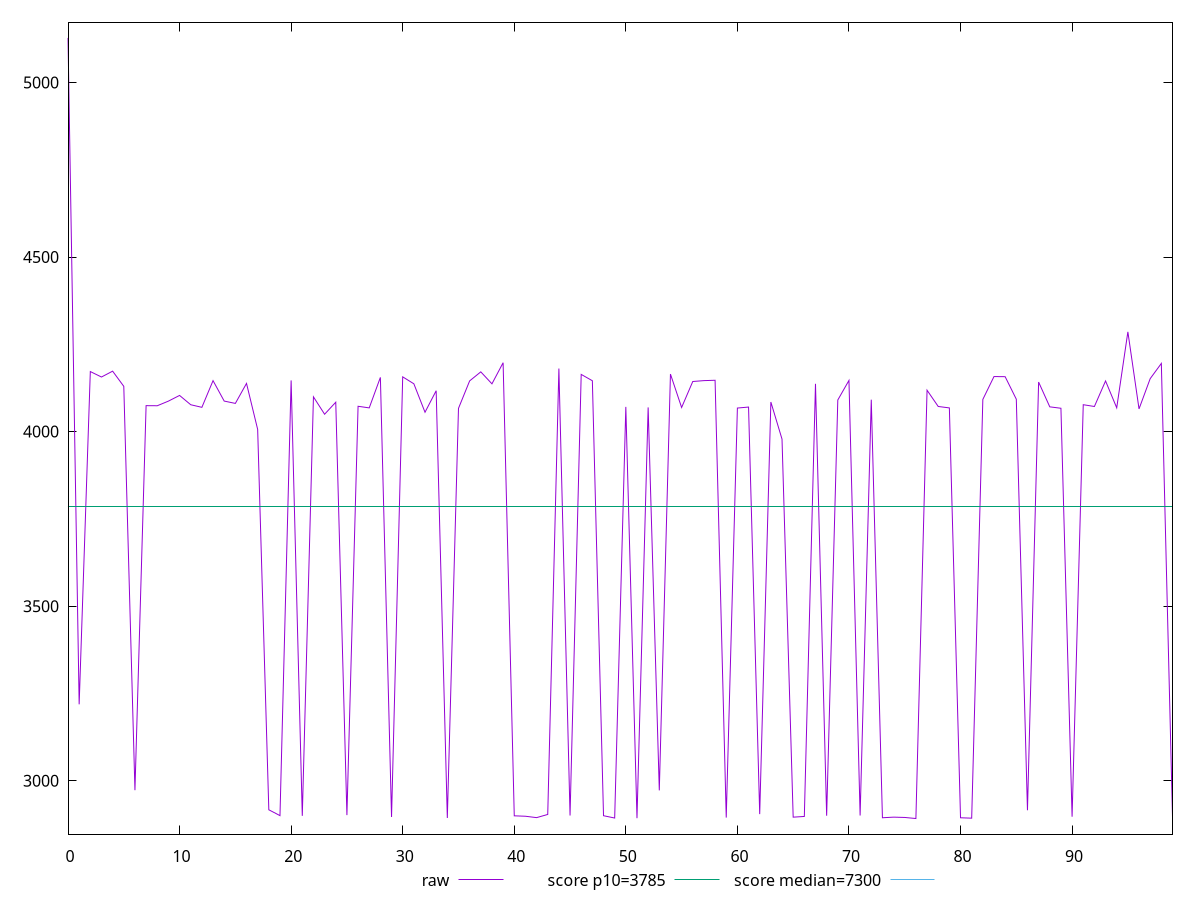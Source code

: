 reset

$raw <<EOF
0 5127.5520000000015
1 3218.973
2 4172.004
3 4156.3641
4 4173.151
5 4129.665000000001
6 2973.0156
7 4074.357
8 4074.0677000000005
9 4087.3350000000005
10 4103.656599999999
11 4076.986000000001
12 4069.5517500000005
13 4145.973
14 4087.4664999999995
15 4080.78965
16 4138.066000000001
17 4006.299
18 2916.9220000000005
19 2900.2047000000002
20 4146.73
21 2899.5419
22 4099.555
23 4049.7765
24 4084.1795999999995
25 2901.6764999999996
26 4072.5632
27 4067.9589000000005
28 4155.291
29 2896.2573500000003
30 4156.843000000001
31 4136.987800000001
32 4055.4918000000002
33 4117.102000000001
34 2893.439
35 4066.590399999999
36 4145.243
37 4171.138999999999
38 4136.834000000001
39 4197.322
40 2899.6643000000004
41 2898.4572000000007
42 2894.4880000000003
43 2903.5879999999997
44 4180.529
45 2900.4486
46 4163.838000000001
47 4145.699
48 2899.9954999999995
49 2893.3330000000005
50 4070.8140999999996
51 2892.9714999999997
52 4069.3445500000003
53 2972.594
54 4164.781999999999
55 4069.08
56 4143.513999999999
57 4146.04
58 4147.055
59 2894.6535
60 4067.4966999999997
61 4070.3302000000003
62 2904.5662500000003
63 4084.7348
64 3978.4840000000004
65 2895.8394000000003
66 2897.8755000000006
67 4136.8681
68 2900.0085
69 4090.5616
70 4146.592000000001
71 2900.4550999999997
72 4091.3814000000007
73 2894.1201
74 2895.881
75 2894.982
76 2891.93275
77 4118.5555
78 4072.01335
79 4067.894800000001
80 2894.0701499999996
81 2892.9376
82 4092.2149999999992
83 4157.7151
84 4157.32
85 4092.8466
86 2915.6485000000002
87 4141.930699999999
88 4070.96555
89 4066.8858999999993
90 2897.05025
91 4077.066
92 4071.9537999999993
93 4145.083
94 4068.1462999999994
95 4285.717500000001
96 4064.9995000000004
97 4151.661999999999
98 4195.283
99 2896.8909999999996
EOF

set key outside below
set xrange [0:99]
set yrange [2847.220365:5172.264385000001]
set trange [2847.220365:5172.264385000001]
set terminal svg size 640, 500 enhanced background rgb 'white'
set output "report_00017_2021-02-10T15-08-03.406Z/interactive/samples/pages+cached+noadtech+nomedia+nocss/raw/values.svg"

plot $raw title "raw" with line, \
     3785 title "score p10=3785", \
     7300 title "score median=7300"

reset
